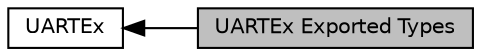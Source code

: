 digraph "UARTEx Exported Types"
{
  edge [fontname="Helvetica",fontsize="10",labelfontname="Helvetica",labelfontsize="10"];
  node [fontname="Helvetica",fontsize="10",shape=box];
  rankdir=LR;
  Node2 [label="UARTEx",height=0.2,width=0.4,color="black", fillcolor="white", style="filled",URL="$group__UARTEx.html",tooltip="UART Extended HAL module driver."];
  Node1 [label="UARTEx Exported Types",height=0.2,width=0.4,color="black", fillcolor="grey75", style="filled", fontcolor="black",tooltip=" "];
  Node2->Node1 [shape=plaintext, dir="back", style="solid"];
}
